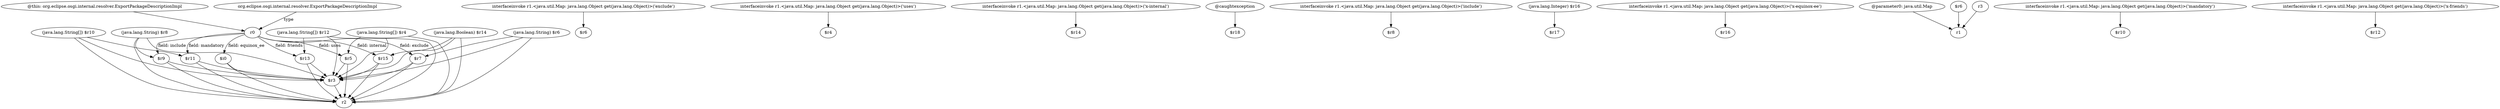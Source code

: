 digraph g {
0[label="$r5"]
1[label="r2"]
0->1[label=""]
2[label="@this: org.eclipse.osgi.internal.resolver.ExportPackageDescriptionImpl"]
3[label="r0"]
2->3[label=""]
4[label="(java.lang.String[]) $r10"]
5[label="$r3"]
4->5[label=""]
6[label="(java.lang.String) $r8"]
7[label="$r9"]
6->7[label=""]
8[label="$r7"]
8->5[label=""]
9[label="interfaceinvoke r1.<java.util.Map: java.lang.Object get(java.lang.Object)>('exclude')"]
10[label="$r6"]
9->10[label=""]
3->8[label="field: exclude"]
11[label="$r11"]
4->11[label=""]
12[label="interfaceinvoke r1.<java.util.Map: java.lang.Object get(java.lang.Object)>('uses')"]
13[label="$r4"]
12->13[label=""]
4->1[label=""]
6->1[label=""]
7->1[label=""]
14[label="$r13"]
14->1[label=""]
15[label="(java.lang.Boolean) $r14"]
15->5[label=""]
16[label="interfaceinvoke r1.<java.util.Map: java.lang.Object get(java.lang.Object)>('x-internal')"]
17[label="$r14"]
16->17[label=""]
18[label="(java.lang.String[]) $r12"]
18->5[label=""]
19[label="$r15"]
15->19[label=""]
20[label="@caughtexception"]
21[label="$r18"]
20->21[label=""]
15->1[label=""]
3->7[label="field: include"]
6->5[label=""]
8->1[label=""]
22[label="(java.lang.String) $r6"]
22->8[label=""]
7->5[label=""]
23[label="interfaceinvoke r1.<java.util.Map: java.lang.Object get(java.lang.Object)>('include')"]
24[label="$r8"]
23->24[label=""]
25[label="(java.lang.Integer) $r16"]
26[label="$r17"]
25->26[label=""]
3->11[label="field: mandatory"]
22->5[label=""]
11->5[label=""]
27[label="interfaceinvoke r1.<java.util.Map: java.lang.Object get(java.lang.Object)>('x-equinox-ee')"]
28[label="$r16"]
27->28[label=""]
19->5[label=""]
29[label="@parameter0: java.util.Map"]
30[label="r1"]
29->30[label=""]
31[label="(java.lang.String[]) $r4"]
31->0[label=""]
32[label="interfaceinvoke r1.<java.util.Map: java.lang.Object get(java.lang.Object)>('mandatory')"]
33[label="$r10"]
32->33[label=""]
3->19[label="field: internal"]
3->14[label="field: friends"]
19->1[label=""]
3->0[label="field: uses"]
34[label="$i0"]
34->5[label=""]
5->1[label=""]
18->1[label=""]
31->1[label=""]
35[label="interfaceinvoke r1.<java.util.Map: java.lang.Object get(java.lang.Object)>('x-friends')"]
36[label="$r12"]
35->36[label=""]
37[label="org.eclipse.osgi.internal.resolver.ExportPackageDescriptionImpl"]
37->3[label="type"]
3->34[label="field: equinox_ee"]
31->5[label=""]
34->1[label=""]
22->1[label=""]
38[label="$r6"]
38->30[label=""]
39[label="r3"]
39->30[label=""]
11->1[label=""]
0->5[label=""]
18->14[label=""]
14->5[label=""]
}